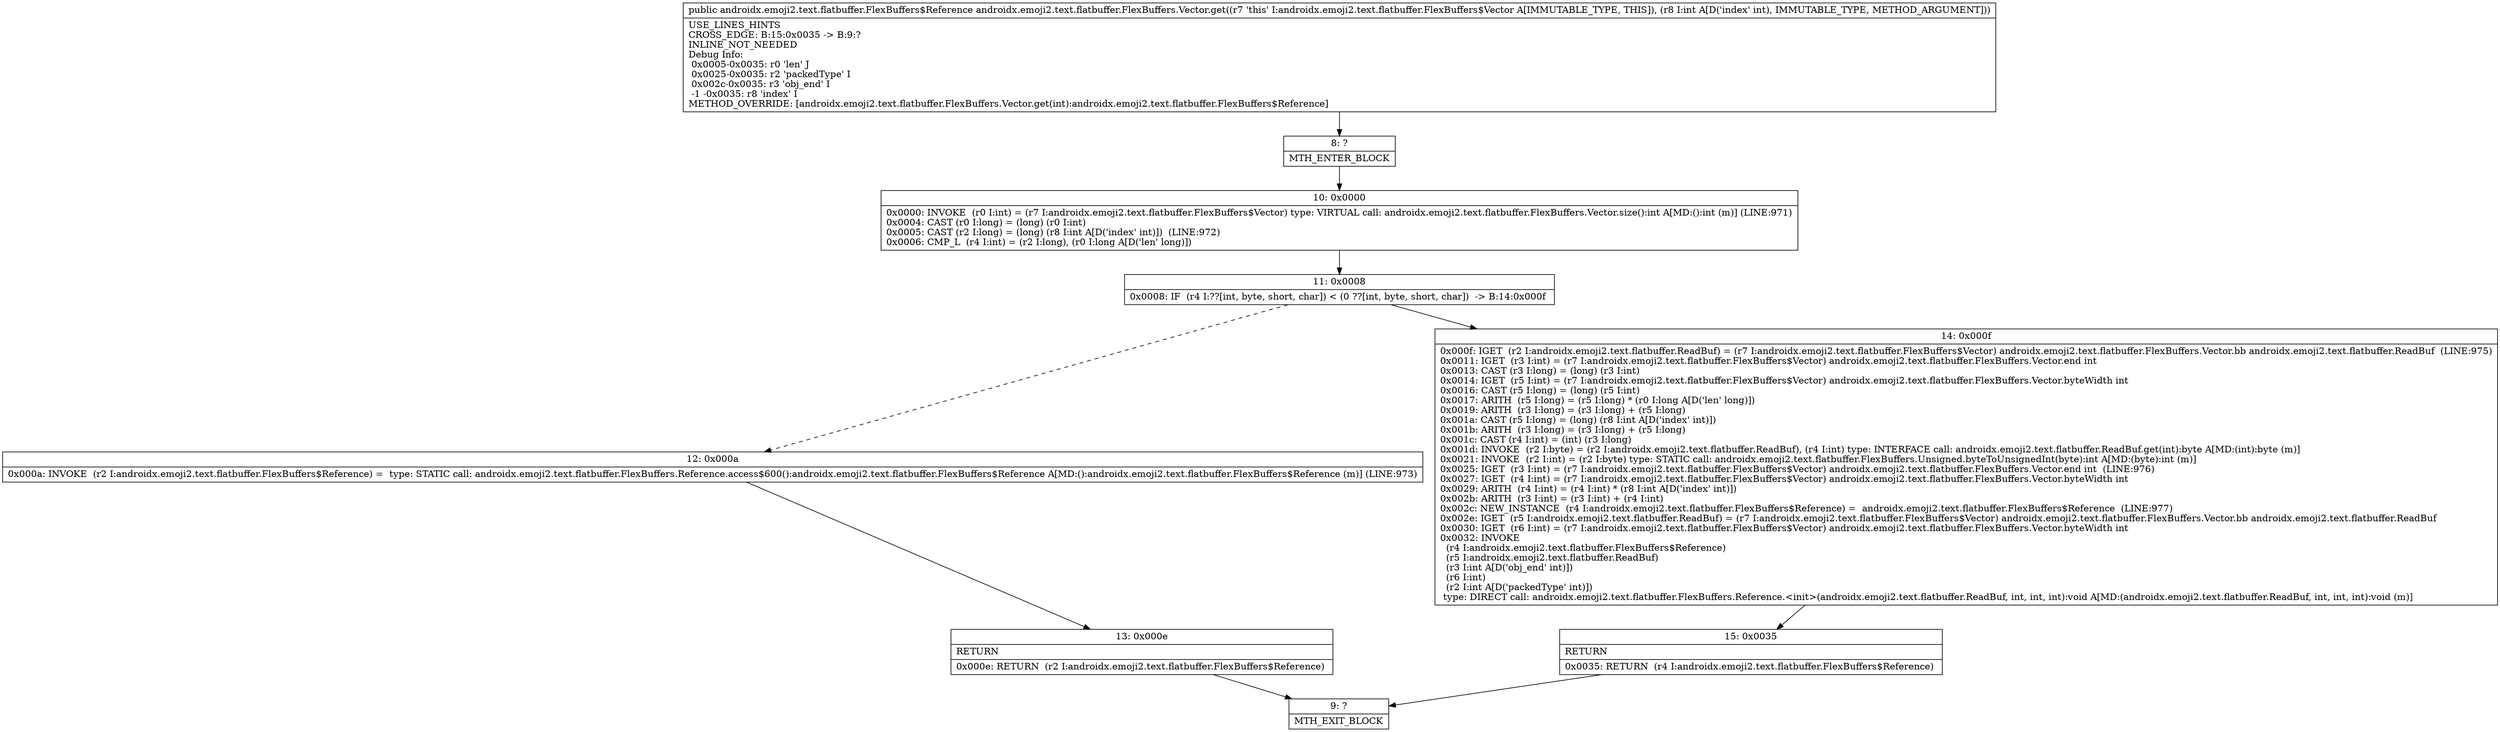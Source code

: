 digraph "CFG forandroidx.emoji2.text.flatbuffer.FlexBuffers.Vector.get(I)Landroidx\/emoji2\/text\/flatbuffer\/FlexBuffers$Reference;" {
Node_8 [shape=record,label="{8\:\ ?|MTH_ENTER_BLOCK\l}"];
Node_10 [shape=record,label="{10\:\ 0x0000|0x0000: INVOKE  (r0 I:int) = (r7 I:androidx.emoji2.text.flatbuffer.FlexBuffers$Vector) type: VIRTUAL call: androidx.emoji2.text.flatbuffer.FlexBuffers.Vector.size():int A[MD:():int (m)] (LINE:971)\l0x0004: CAST (r0 I:long) = (long) (r0 I:int) \l0x0005: CAST (r2 I:long) = (long) (r8 I:int A[D('index' int)])  (LINE:972)\l0x0006: CMP_L  (r4 I:int) = (r2 I:long), (r0 I:long A[D('len' long)]) \l}"];
Node_11 [shape=record,label="{11\:\ 0x0008|0x0008: IF  (r4 I:??[int, byte, short, char]) \< (0 ??[int, byte, short, char])  \-\> B:14:0x000f \l}"];
Node_12 [shape=record,label="{12\:\ 0x000a|0x000a: INVOKE  (r2 I:androidx.emoji2.text.flatbuffer.FlexBuffers$Reference) =  type: STATIC call: androidx.emoji2.text.flatbuffer.FlexBuffers.Reference.access$600():androidx.emoji2.text.flatbuffer.FlexBuffers$Reference A[MD:():androidx.emoji2.text.flatbuffer.FlexBuffers$Reference (m)] (LINE:973)\l}"];
Node_13 [shape=record,label="{13\:\ 0x000e|RETURN\l|0x000e: RETURN  (r2 I:androidx.emoji2.text.flatbuffer.FlexBuffers$Reference) \l}"];
Node_9 [shape=record,label="{9\:\ ?|MTH_EXIT_BLOCK\l}"];
Node_14 [shape=record,label="{14\:\ 0x000f|0x000f: IGET  (r2 I:androidx.emoji2.text.flatbuffer.ReadBuf) = (r7 I:androidx.emoji2.text.flatbuffer.FlexBuffers$Vector) androidx.emoji2.text.flatbuffer.FlexBuffers.Vector.bb androidx.emoji2.text.flatbuffer.ReadBuf  (LINE:975)\l0x0011: IGET  (r3 I:int) = (r7 I:androidx.emoji2.text.flatbuffer.FlexBuffers$Vector) androidx.emoji2.text.flatbuffer.FlexBuffers.Vector.end int \l0x0013: CAST (r3 I:long) = (long) (r3 I:int) \l0x0014: IGET  (r5 I:int) = (r7 I:androidx.emoji2.text.flatbuffer.FlexBuffers$Vector) androidx.emoji2.text.flatbuffer.FlexBuffers.Vector.byteWidth int \l0x0016: CAST (r5 I:long) = (long) (r5 I:int) \l0x0017: ARITH  (r5 I:long) = (r5 I:long) * (r0 I:long A[D('len' long)]) \l0x0019: ARITH  (r3 I:long) = (r3 I:long) + (r5 I:long) \l0x001a: CAST (r5 I:long) = (long) (r8 I:int A[D('index' int)]) \l0x001b: ARITH  (r3 I:long) = (r3 I:long) + (r5 I:long) \l0x001c: CAST (r4 I:int) = (int) (r3 I:long) \l0x001d: INVOKE  (r2 I:byte) = (r2 I:androidx.emoji2.text.flatbuffer.ReadBuf), (r4 I:int) type: INTERFACE call: androidx.emoji2.text.flatbuffer.ReadBuf.get(int):byte A[MD:(int):byte (m)]\l0x0021: INVOKE  (r2 I:int) = (r2 I:byte) type: STATIC call: androidx.emoji2.text.flatbuffer.FlexBuffers.Unsigned.byteToUnsignedInt(byte):int A[MD:(byte):int (m)]\l0x0025: IGET  (r3 I:int) = (r7 I:androidx.emoji2.text.flatbuffer.FlexBuffers$Vector) androidx.emoji2.text.flatbuffer.FlexBuffers.Vector.end int  (LINE:976)\l0x0027: IGET  (r4 I:int) = (r7 I:androidx.emoji2.text.flatbuffer.FlexBuffers$Vector) androidx.emoji2.text.flatbuffer.FlexBuffers.Vector.byteWidth int \l0x0029: ARITH  (r4 I:int) = (r4 I:int) * (r8 I:int A[D('index' int)]) \l0x002b: ARITH  (r3 I:int) = (r3 I:int) + (r4 I:int) \l0x002c: NEW_INSTANCE  (r4 I:androidx.emoji2.text.flatbuffer.FlexBuffers$Reference) =  androidx.emoji2.text.flatbuffer.FlexBuffers$Reference  (LINE:977)\l0x002e: IGET  (r5 I:androidx.emoji2.text.flatbuffer.ReadBuf) = (r7 I:androidx.emoji2.text.flatbuffer.FlexBuffers$Vector) androidx.emoji2.text.flatbuffer.FlexBuffers.Vector.bb androidx.emoji2.text.flatbuffer.ReadBuf \l0x0030: IGET  (r6 I:int) = (r7 I:androidx.emoji2.text.flatbuffer.FlexBuffers$Vector) androidx.emoji2.text.flatbuffer.FlexBuffers.Vector.byteWidth int \l0x0032: INVOKE  \l  (r4 I:androidx.emoji2.text.flatbuffer.FlexBuffers$Reference)\l  (r5 I:androidx.emoji2.text.flatbuffer.ReadBuf)\l  (r3 I:int A[D('obj_end' int)])\l  (r6 I:int)\l  (r2 I:int A[D('packedType' int)])\l type: DIRECT call: androidx.emoji2.text.flatbuffer.FlexBuffers.Reference.\<init\>(androidx.emoji2.text.flatbuffer.ReadBuf, int, int, int):void A[MD:(androidx.emoji2.text.flatbuffer.ReadBuf, int, int, int):void (m)]\l}"];
Node_15 [shape=record,label="{15\:\ 0x0035|RETURN\l|0x0035: RETURN  (r4 I:androidx.emoji2.text.flatbuffer.FlexBuffers$Reference) \l}"];
MethodNode[shape=record,label="{public androidx.emoji2.text.flatbuffer.FlexBuffers$Reference androidx.emoji2.text.flatbuffer.FlexBuffers.Vector.get((r7 'this' I:androidx.emoji2.text.flatbuffer.FlexBuffers$Vector A[IMMUTABLE_TYPE, THIS]), (r8 I:int A[D('index' int), IMMUTABLE_TYPE, METHOD_ARGUMENT]))  | USE_LINES_HINTS\lCROSS_EDGE: B:15:0x0035 \-\> B:9:?\lINLINE_NOT_NEEDED\lDebug Info:\l  0x0005\-0x0035: r0 'len' J\l  0x0025\-0x0035: r2 'packedType' I\l  0x002c\-0x0035: r3 'obj_end' I\l  \-1 \-0x0035: r8 'index' I\lMETHOD_OVERRIDE: [androidx.emoji2.text.flatbuffer.FlexBuffers.Vector.get(int):androidx.emoji2.text.flatbuffer.FlexBuffers$Reference]\l}"];
MethodNode -> Node_8;Node_8 -> Node_10;
Node_10 -> Node_11;
Node_11 -> Node_12[style=dashed];
Node_11 -> Node_14;
Node_12 -> Node_13;
Node_13 -> Node_9;
Node_14 -> Node_15;
Node_15 -> Node_9;
}

